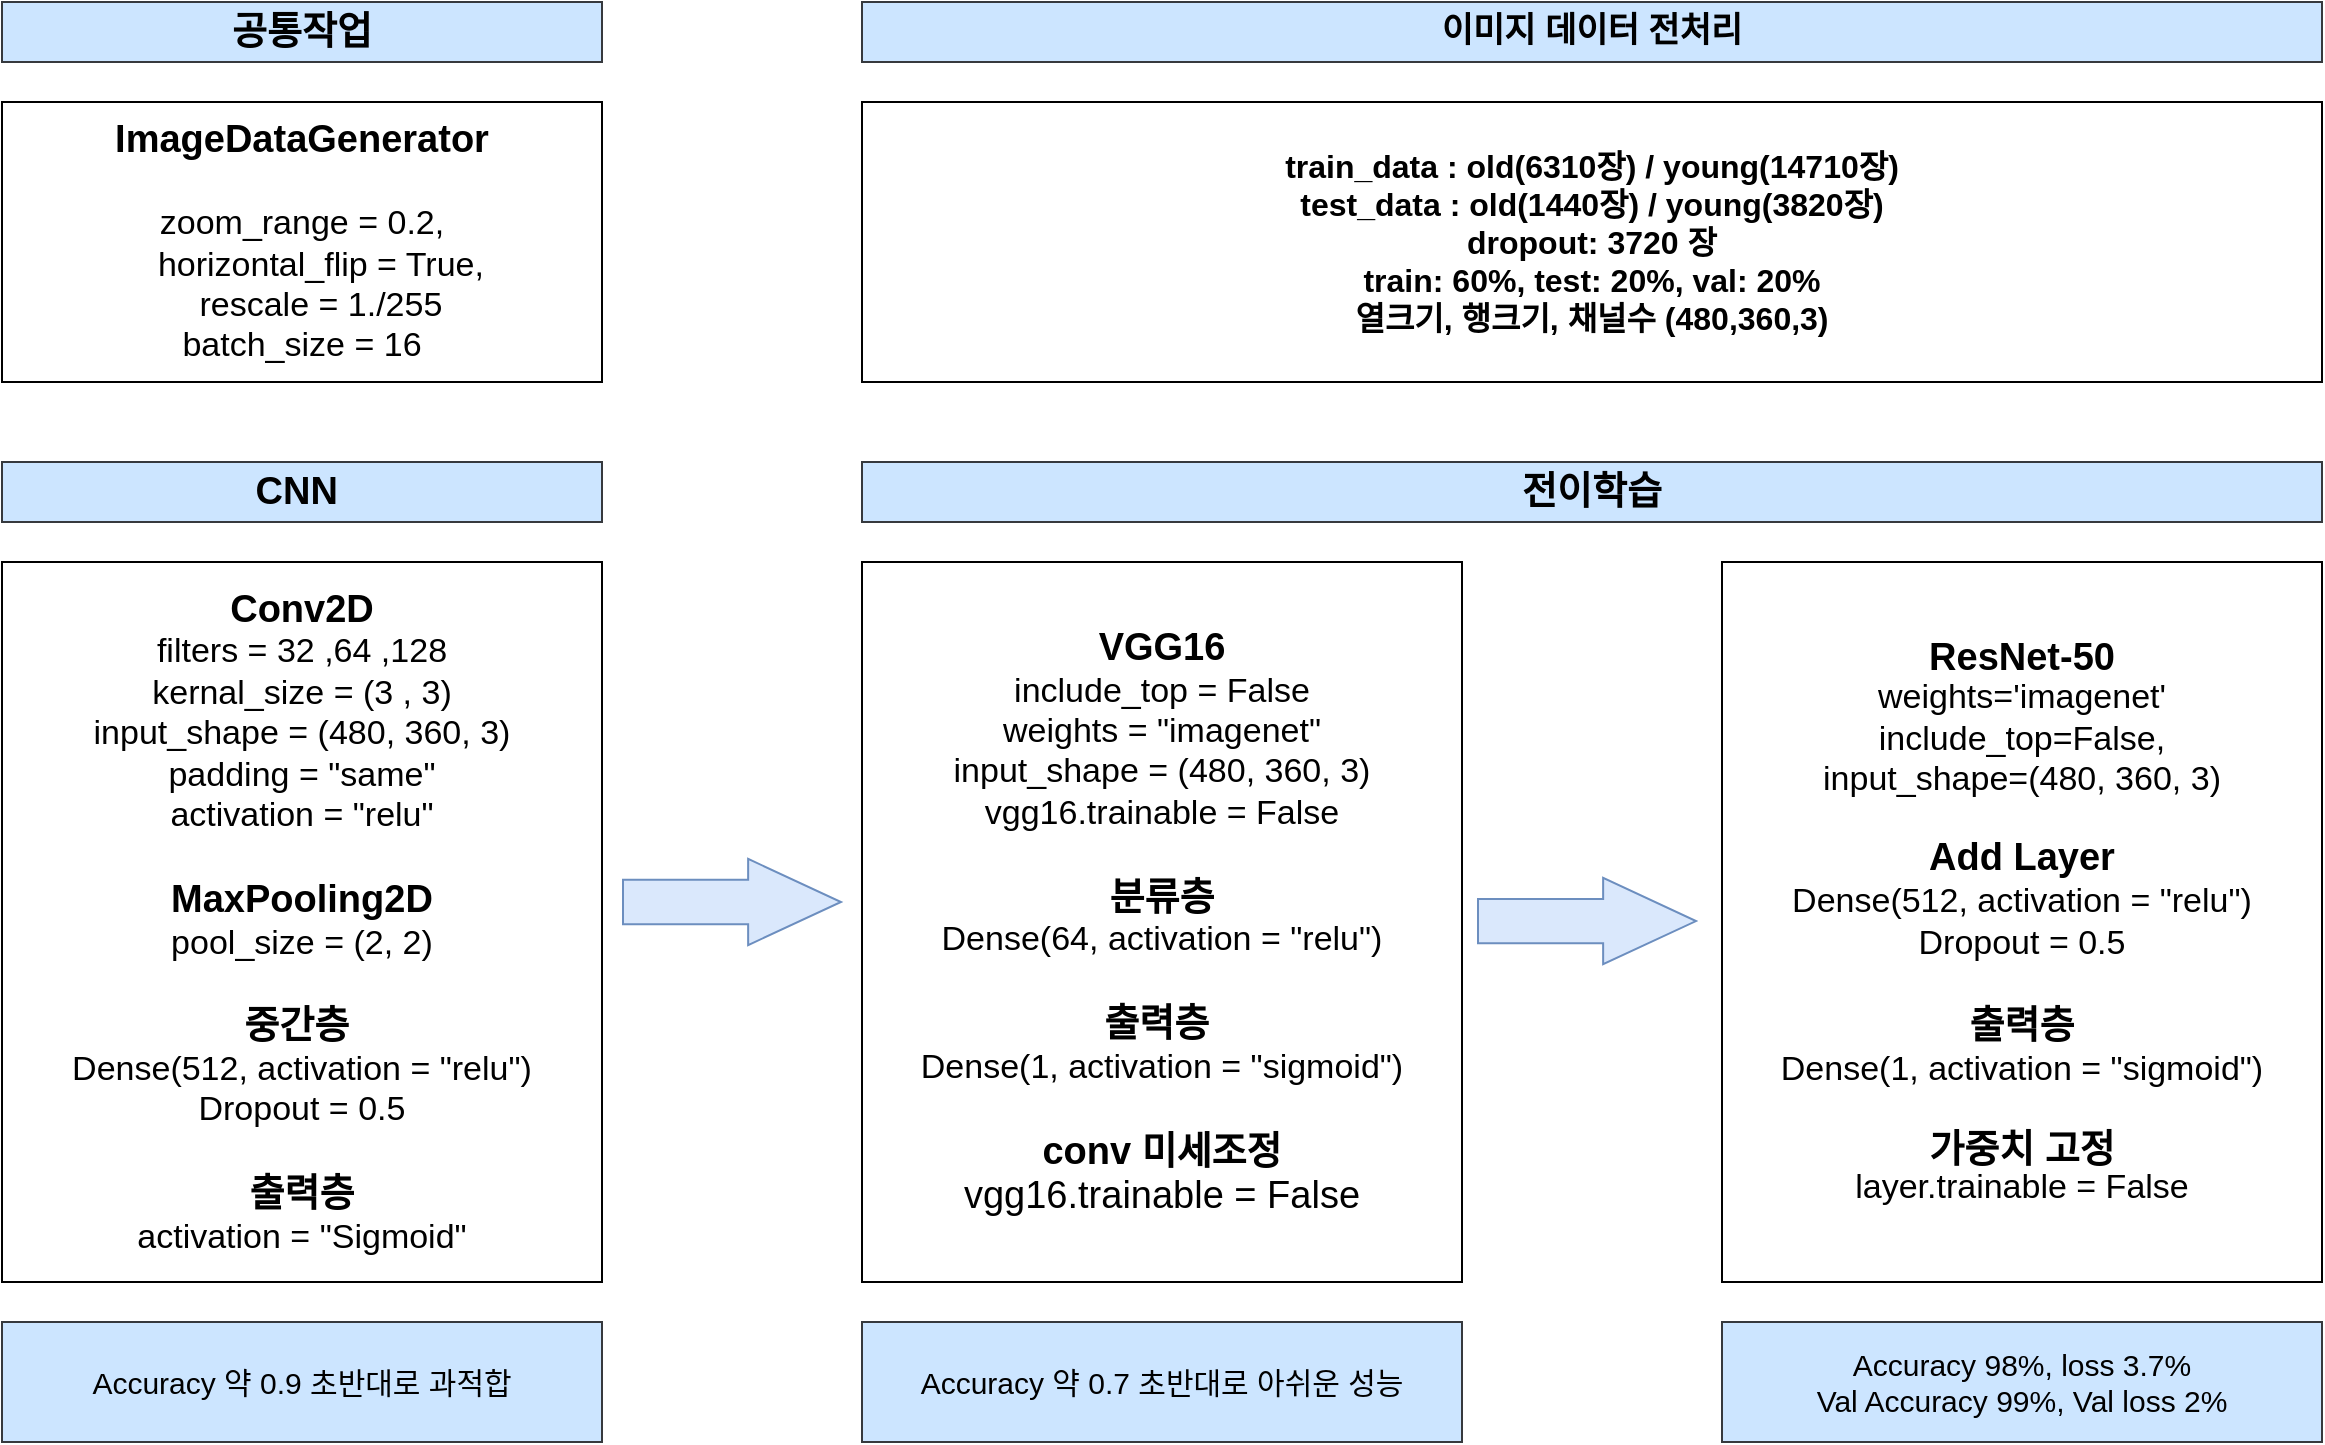 <mxfile version="22.1.4" type="device">
  <diagram name="페이지-1" id="W-AUWrDXs9lIPLHtlgtr">
    <mxGraphModel dx="1434" dy="800" grid="1" gridSize="10" guides="1" tooltips="1" connect="1" arrows="1" fold="1" page="1" pageScale="1" pageWidth="827" pageHeight="1169" math="0" shadow="0">
      <root>
        <mxCell id="0" />
        <mxCell id="1" parent="0" />
        <mxCell id="4WH5JzsIihOdMog20jXw-1" value="&lt;font style=&quot;border-color: var(--border-color);&quot;&gt;&lt;font style=&quot;border-color: var(--border-color);&quot;&gt;&lt;b&gt;&lt;font style=&quot;font-size: 19px;&quot;&gt;ImageDataGenerator&lt;/font&gt;&lt;/b&gt;&lt;br style=&quot;border-color: var(--border-color);&quot;&gt;&lt;/font&gt;&lt;br style=&quot;border-color: var(--border-color);&quot;&gt;&lt;/font&gt;zoom_range = 0.2,&lt;div&gt;&amp;nbsp; &amp;nbsp; horizontal_flip = True,&lt;/div&gt;&lt;div&gt;&amp;nbsp; &amp;nbsp; rescale = 1./255&lt;/div&gt;&lt;div&gt;batch_size = 16&lt;/div&gt;" style="rounded=0;whiteSpace=wrap;html=1;fontSize=17;" parent="1" vertex="1">
          <mxGeometry x="20" y="70" width="300" height="140" as="geometry" />
        </mxCell>
        <mxCell id="4WH5JzsIihOdMog20jXw-3" value="공통작업" style="rounded=0;whiteSpace=wrap;html=1;fontSize=19;fontStyle=1;fillColor=#cce5ff;strokeColor=#36393d;" parent="1" vertex="1">
          <mxGeometry x="20" y="20" width="300" height="30" as="geometry" />
        </mxCell>
        <mxCell id="4WH5JzsIihOdMog20jXw-13" value="" style="shape=flexArrow;endArrow=classic;html=1;rounded=0;width=22.143;endSize=15.143;fillColor=#dae8fc;strokeColor=#6c8ebf;" parent="1" edge="1">
          <mxGeometry width="50" height="50" relative="1" as="geometry">
            <mxPoint x="330" y="470" as="sourcePoint" />
            <mxPoint x="440" y="470" as="targetPoint" />
          </mxGeometry>
        </mxCell>
        <mxCell id="1WTBzV1dJ3ijmPRsGMLZ-4" value="&lt;font style=&quot;font-size: 16px;&quot;&gt;train_data : old(6310장) / young(14710장)&lt;br&gt;test_data : old(1440장) / young(3820장)&lt;br style=&quot;&quot;&gt;dropout: 3720 장&lt;br&gt;train: 60%, test: 20%, val: 20%&lt;br&gt;&lt;font style=&quot;font-size: 16px;&quot;&gt;열크기, 행크기, 채널수&amp;nbsp;(480,360,3)&lt;/font&gt;&lt;/font&gt;" style="rounded=0;whiteSpace=wrap;html=1;fontSize=15;fontStyle=1;" parent="1" vertex="1">
          <mxGeometry x="450" y="70" width="730" height="140" as="geometry" />
        </mxCell>
        <mxCell id="1WTBzV1dJ3ijmPRsGMLZ-14" value="&lt;font style=&quot;font-size: 17px;&quot;&gt;이미지 데이터 전처리&lt;br&gt;&lt;/font&gt;" style="rounded=0;whiteSpace=wrap;html=1;fontSize=15;fontStyle=1;verticalAlign=middle;fillColor=#cce5ff;strokeColor=#36393d;" parent="1" vertex="1">
          <mxGeometry x="450" y="20" width="730" height="30" as="geometry" />
        </mxCell>
        <mxCell id="1WTBzV1dJ3ijmPRsGMLZ-12" value="&lt;div style=&quot;line-height: 120%;&quot;&gt;&lt;b&gt;&lt;font style=&quot;font-size: 19px;&quot;&gt;ResNet-50&lt;/font&gt;&lt;/b&gt;&lt;/div&gt;&lt;div style=&quot;line-height: 120%; font-size: 17px;&quot;&gt;&lt;font style=&quot;font-size: 17px;&quot;&gt;weights=&#39;imagenet&#39;&lt;/font&gt;&lt;/div&gt;&lt;div style=&quot;line-height: 120%; font-size: 17px;&quot;&gt;&lt;font style=&quot;font-size: 17px;&quot;&gt;include_top=False,&lt;/font&gt;&lt;/div&gt;&lt;div style=&quot;line-height: 120%; font-size: 17px;&quot;&gt;&lt;font style=&quot;font-size: 17px;&quot;&gt;input_shape=(480, 360, 3)&lt;/font&gt;&lt;br&gt;&lt;/div&gt;&lt;div style=&quot;line-height: 120%;&quot;&gt;&lt;br&gt;&lt;/div&gt;&lt;div style=&quot;font-size: 19px; line-height: 120%;&quot;&gt;&lt;b&gt;Add Layer&lt;/b&gt;&lt;/div&gt;&lt;div style=&quot;font-size: 17px; line-height: 120%;&quot;&gt;Dense(512, activation = &quot;relu&quot;)&lt;br style=&quot;border-color: var(--border-color);&quot;&gt;Dropout = 0.5&lt;br&gt;&lt;/div&gt;&lt;div style=&quot;font-size: 17px; line-height: 120%;&quot;&gt;&lt;br&gt;&lt;/div&gt;&lt;b style=&quot;border-color: var(--border-color); font-size: 17px;&quot;&gt;&lt;font style=&quot;border-color: var(--border-color); font-size: 19px;&quot;&gt;출력층&lt;/font&gt;&lt;/b&gt;&lt;div style=&quot;font-size: 17px; line-height: 120%;&quot;&gt;Dense(1, activation = &quot;sigmoid&quot;)&lt;br&gt;&lt;/div&gt;&lt;div style=&quot;font-size: 17px; line-height: 120%;&quot;&gt;&lt;br&gt;&lt;/div&gt;&lt;div style=&quot;line-height: 120%;&quot;&gt;&lt;b style=&quot;&quot;&gt;&lt;font style=&quot;font-size: 19px;&quot;&gt;가중치 &lt;/font&gt;&lt;font style=&quot;font-size: 19px;&quot;&gt;고정&lt;/font&gt;&lt;/b&gt;&lt;/div&gt;&lt;div style=&quot;line-height: 120%;&quot;&gt;&lt;font style=&quot;font-size: 17px;&quot;&gt;layer.trainable = False&lt;/font&gt;&lt;br&gt;&lt;/div&gt;" style="rounded=0;whiteSpace=wrap;html=1;fontSize=15;" parent="1" vertex="1">
          <mxGeometry x="880" y="300" width="300" height="360" as="geometry" />
        </mxCell>
        <mxCell id="1WTBzV1dJ3ijmPRsGMLZ-18" value="Accuracy 98%, loss 3.7%&lt;br&gt;Val Accuracy 99%, Val loss 2%" style="rounded=0;whiteSpace=wrap;html=1;fontSize=15;fillColor=#cce5ff;strokeColor=#36393d;" parent="1" vertex="1">
          <mxGeometry x="880" y="680" width="300" height="60" as="geometry" />
        </mxCell>
        <mxCell id="1WTBzV1dJ3ijmPRsGMLZ-16" value="전이학습" style="rounded=0;whiteSpace=wrap;html=1;fontSize=19;fontStyle=1;fillColor=#cce5ff;strokeColor=#36393d;" parent="1" vertex="1">
          <mxGeometry x="450" y="250" width="730" height="30" as="geometry" />
        </mxCell>
        <mxCell id="1WTBzV1dJ3ijmPRsGMLZ-17" value="Accuracy 약 0.7 초반대로 아쉬운 성능" style="rounded=0;whiteSpace=wrap;html=1;fontSize=15;fillColor=#cce5ff;strokeColor=#36393d;" parent="1" vertex="1">
          <mxGeometry x="450" y="680" width="300" height="60" as="geometry" />
        </mxCell>
        <mxCell id="1WTBzV1dJ3ijmPRsGMLZ-11" value="&lt;font style=&quot;&quot;&gt;&lt;font style=&quot;font-weight: bold; font-size: 19px;&quot;&gt;VGG16&lt;/font&gt;&lt;br style=&quot;font-size: 17px;&quot;&gt;include_top = False&lt;br style=&quot;font-size: 17px;&quot;&gt;weights = &quot;imagenet&quot;&lt;br style=&quot;font-size: 17px;&quot;&gt;input_shape = (480, 360, 3)&lt;br style=&quot;font-size: 17px;&quot;&gt;vgg16.trainable = False&lt;br style=&quot;font-size: 17px;&quot;&gt;&lt;br style=&quot;font-size: 17px;&quot;&gt;&lt;span style=&quot;border-color: var(--border-color);&quot;&gt;&lt;b style=&quot;&quot;&gt;&lt;font style=&quot;font-size: 19px;&quot;&gt;분류층&lt;/font&gt;&lt;/b&gt;&lt;/span&gt;&lt;/font&gt;&lt;font style=&quot;&quot;&gt;&lt;br style=&quot;font-size: 17px;&quot;&gt;Dense(64, activation = &quot;relu&quot;)&lt;br&gt;&lt;br style=&quot;font-size: 17px;&quot;&gt;&lt;b style=&quot;&quot;&gt;&lt;font style=&quot;font-size: 19px;&quot;&gt;출력층&amp;nbsp;&lt;/font&gt;&lt;/b&gt;&lt;br style=&quot;font-size: 17px;&quot;&gt;Dense(1, activation = &quot;sigmoid&quot;)&lt;br&gt;&lt;br&gt;&lt;/font&gt;&lt;span style=&quot;font-size: 19px;&quot;&gt;&lt;b&gt;conv 미세조정&lt;/b&gt;&lt;br&gt;vgg16.trainable = False&lt;br style=&quot;font-size: 17px;&quot;&gt;&lt;/span&gt;" style="rounded=0;whiteSpace=wrap;html=1;fontSize=17;" parent="1" vertex="1">
          <mxGeometry x="450" y="300" width="300" height="360" as="geometry" />
        </mxCell>
        <mxCell id="4WH5JzsIihOdMog20jXw-14" value="" style="shape=flexArrow;endArrow=classic;html=1;rounded=0;width=22.143;endSize=15.143;fillColor=#dae8fc;strokeColor=#6c8ebf;" parent="1" edge="1">
          <mxGeometry width="50" height="50" relative="1" as="geometry">
            <mxPoint x="757.5" y="479.52" as="sourcePoint" />
            <mxPoint x="867.5" y="479.52" as="targetPoint" />
          </mxGeometry>
        </mxCell>
        <mxCell id="1WTBzV1dJ3ijmPRsGMLZ-13" value="Accuracy 약 0.9 초반대로 과적합" style="rounded=0;whiteSpace=wrap;html=1;fontSize=15;fillColor=#cce5ff;strokeColor=#36393d;" parent="1" vertex="1">
          <mxGeometry x="20" y="680" width="300" height="60" as="geometry" />
        </mxCell>
        <mxCell id="1WTBzV1dJ3ijmPRsGMLZ-1" value="CNN&amp;nbsp;" style="rounded=0;whiteSpace=wrap;html=1;fontSize=19;fontStyle=1;fillColor=#cce5ff;strokeColor=#36393d;" parent="1" vertex="1">
          <mxGeometry x="20" y="250" width="300" height="30" as="geometry" />
        </mxCell>
        <mxCell id="1WTBzV1dJ3ijmPRsGMLZ-5" value="&lt;b style=&quot;&quot;&gt;&lt;font style=&quot;font-size: 19px;&quot;&gt;Conv2D&lt;/font&gt;&lt;/b&gt;&lt;br style=&quot;font-size: 17px;&quot;&gt;filters = 32 ,64 ,128&lt;br style=&quot;font-size: 17px;&quot;&gt;kernal_size = (3 , 3)&lt;br style=&quot;font-size: 17px;&quot;&gt;input_shape = (480, 360, 3)&lt;br style=&quot;font-size: 17px;&quot;&gt;padding = &quot;same&quot;&lt;br style=&quot;font-size: 17px;&quot;&gt;activation = &quot;relu&quot;&lt;br style=&quot;font-size: 17px;&quot;&gt;&lt;br style=&quot;font-size: 17px;&quot;&gt;&lt;b style=&quot;&quot;&gt;&lt;font style=&quot;font-size: 19px;&quot;&gt;MaxPooling2D&lt;/font&gt;&lt;/b&gt;&lt;br style=&quot;font-size: 17px;&quot;&gt;pool_size = (2, 2)&lt;br style=&quot;font-size: 17px;&quot;&gt;&lt;br style=&quot;font-size: 17px;&quot;&gt;&lt;b style=&quot;&quot;&gt;&lt;font style=&quot;font-size: 19px;&quot;&gt;중간층&amp;nbsp;&lt;/font&gt;&lt;/b&gt;&lt;br style=&quot;font-size: 17px;&quot;&gt;Dense(512, activation = &quot;relu&quot;)&lt;br&gt;Dropout = 0.5&lt;br style=&quot;font-size: 17px;&quot;&gt;&lt;br style=&quot;font-size: 17px;&quot;&gt;&lt;b style=&quot;&quot;&gt;&lt;font style=&quot;font-size: 19px;&quot;&gt;출력층&lt;/font&gt;&lt;/b&gt;&lt;br style=&quot;font-size: 17px;&quot;&gt;activation = &quot;Sigmoid&quot;" style="rounded=0;whiteSpace=wrap;html=1;fontSize=17;" parent="1" vertex="1">
          <mxGeometry x="20" y="300" width="300" height="360" as="geometry" />
        </mxCell>
      </root>
    </mxGraphModel>
  </diagram>
</mxfile>
